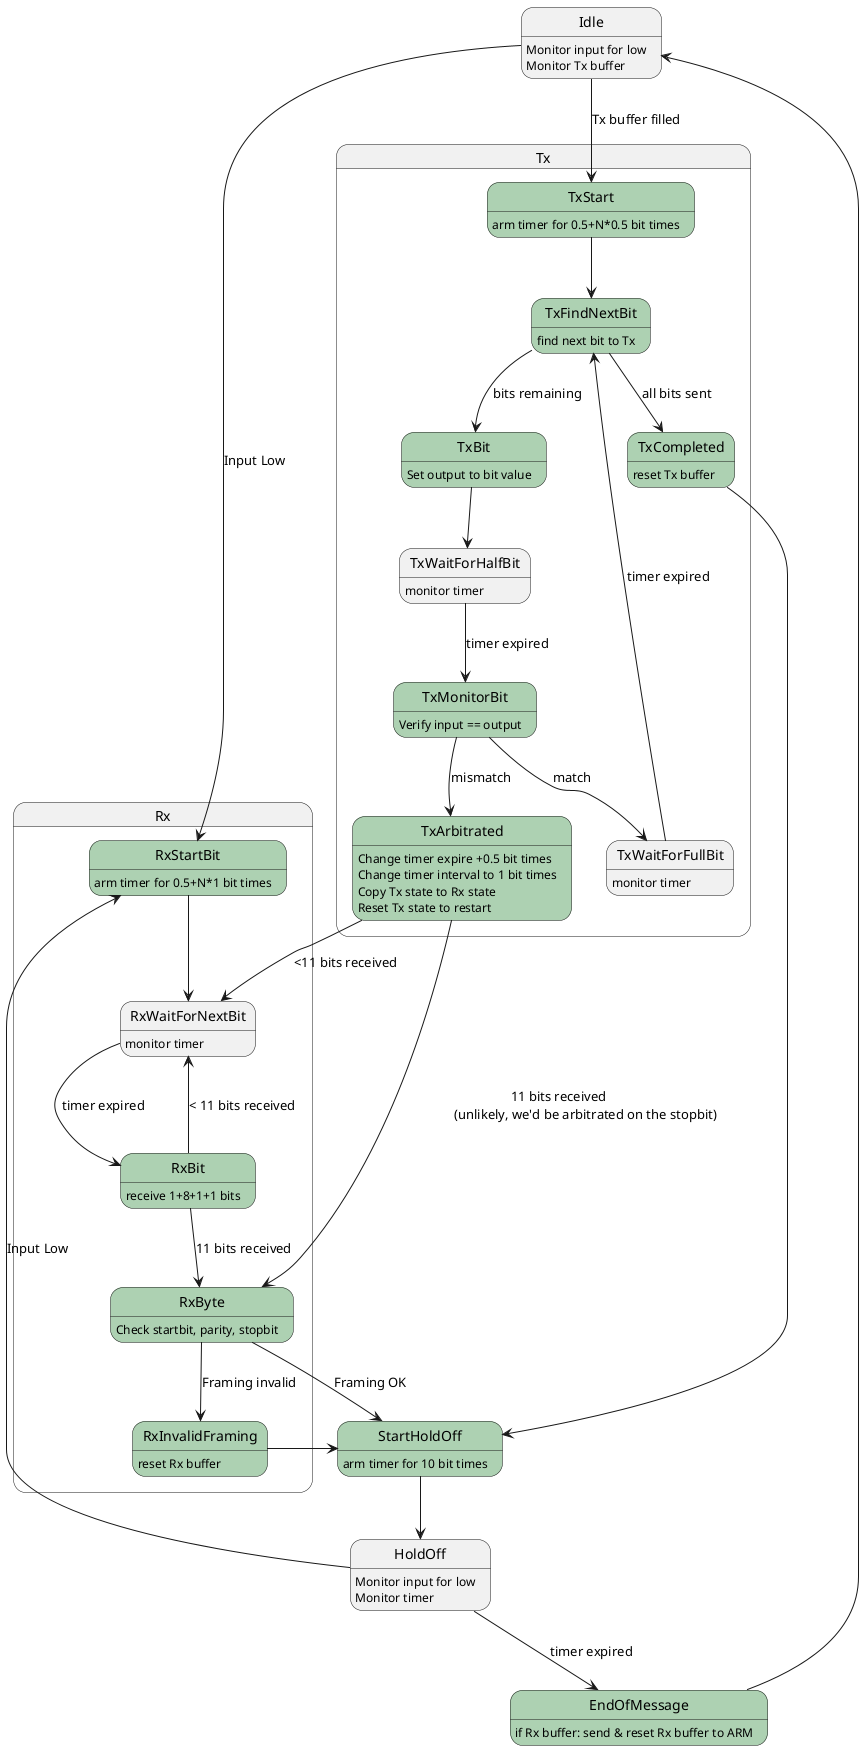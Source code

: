 @startuml

skinparam stateBackgroundColor<<Once>> #ADD1B2

state Idle
state StartHoldOff
state HoldOff

state Rx {
	state RxStartBit <<Once>>
	RxStartBit : arm timer for 0.5+N*1 bit times
	RxStartBit --> RxWaitForNextBit

	RxWaitForNextBit : monitor timer
	RxWaitForNextBit --> RxBit : timer expired

	state RxBit <<Once>>
	RxBit : receive 1+8+1+1 bits
	RxBit --> RxByte : 11 bits received
	RxBit --> RxWaitForNextBit : < 11 bits received

	state RxByte <<Once>>
	RxByte : Check startbit, parity, stopbit
	RxByte --> StartHoldOff : Framing OK
	RxByte --> RxInvalidFraming : Framing invalid

	state RxInvalidFraming <<Once>>
	RxInvalidFraming : reset Rx buffer
	RxInvalidFraming --> StartHoldOff
}

state Tx {
	state TxStart <<Once>>
	TxStart : arm timer for 0.5+N*0.5 bit times
	TxStart --> TxFindNextBit

	state TxFindNextBit <<Once>>
	TxFindNextBit : find next bit to Tx
	TxFindNextBit --> TxCompleted : all bits sent
	TxFindNextBit --> TxBit : bits remaining

	state TxBit <<Once>>
	TxBit : Set output to bit value
	TxBit --> TxWaitForHalfBit

	TxWaitForHalfBit : monitor timer
	TxWaitForHalfBit --> TxMonitorBit : timer expired

	state TxMonitorBit <<Once>>
	TxMonitorBit : Verify input == output
	TxMonitorBit --> TxWaitForFullBit : match
	TxMonitorBit --> TxArbitrated : mismatch

	state TxArbitrated <<Once>>
	TxArbitrated: Change timer expire +0.5 bit times
	TxArbitrated: Change timer interval to 1 bit times
	TxArbitrated: Copy Tx state to Rx state
	TxArbitrated: Reset Tx state to restart
	TxArbitrated --> RxWaitForNextBit : <11 bits received
	TxArbitrated --> RxByte : 11 bits received\n\
		(unlikely, we'd be arbitrated on the stopbit)

	TxWaitForFullBit : monitor timer
	TxWaitForFullBit -u-> TxFindNextBit : timer expired

	state TxCompleted <<Once>>
	TxCompleted : reset Tx buffer
	TxCompleted --> StartHoldOff
}

' Idle needs to be defined after the Rx/Tx composite state,
' otherwise the StartBitReceived gets rendered outside of the composite state

Idle : Monitor input for low
Idle --> RxStartBit : Input Low
Idle : Monitor Tx buffer
Idle --> TxStart : Tx buffer filled

state StartHoldOff <<Once>>
StartHoldOff : arm timer for 10 bit times
StartHoldOff --> HoldOff

HoldOff : Monitor input for low
HoldOff --> RxStartBit : Input Low
HoldOff : Monitor timer
HoldOff --> EndOfMessage : timer expired

state EndOfMessage <<Once>>
EndOfMessage : if Rx buffer: send & reset Rx buffer to ARM
EndOfMessage -u-> Idle

@enduml
